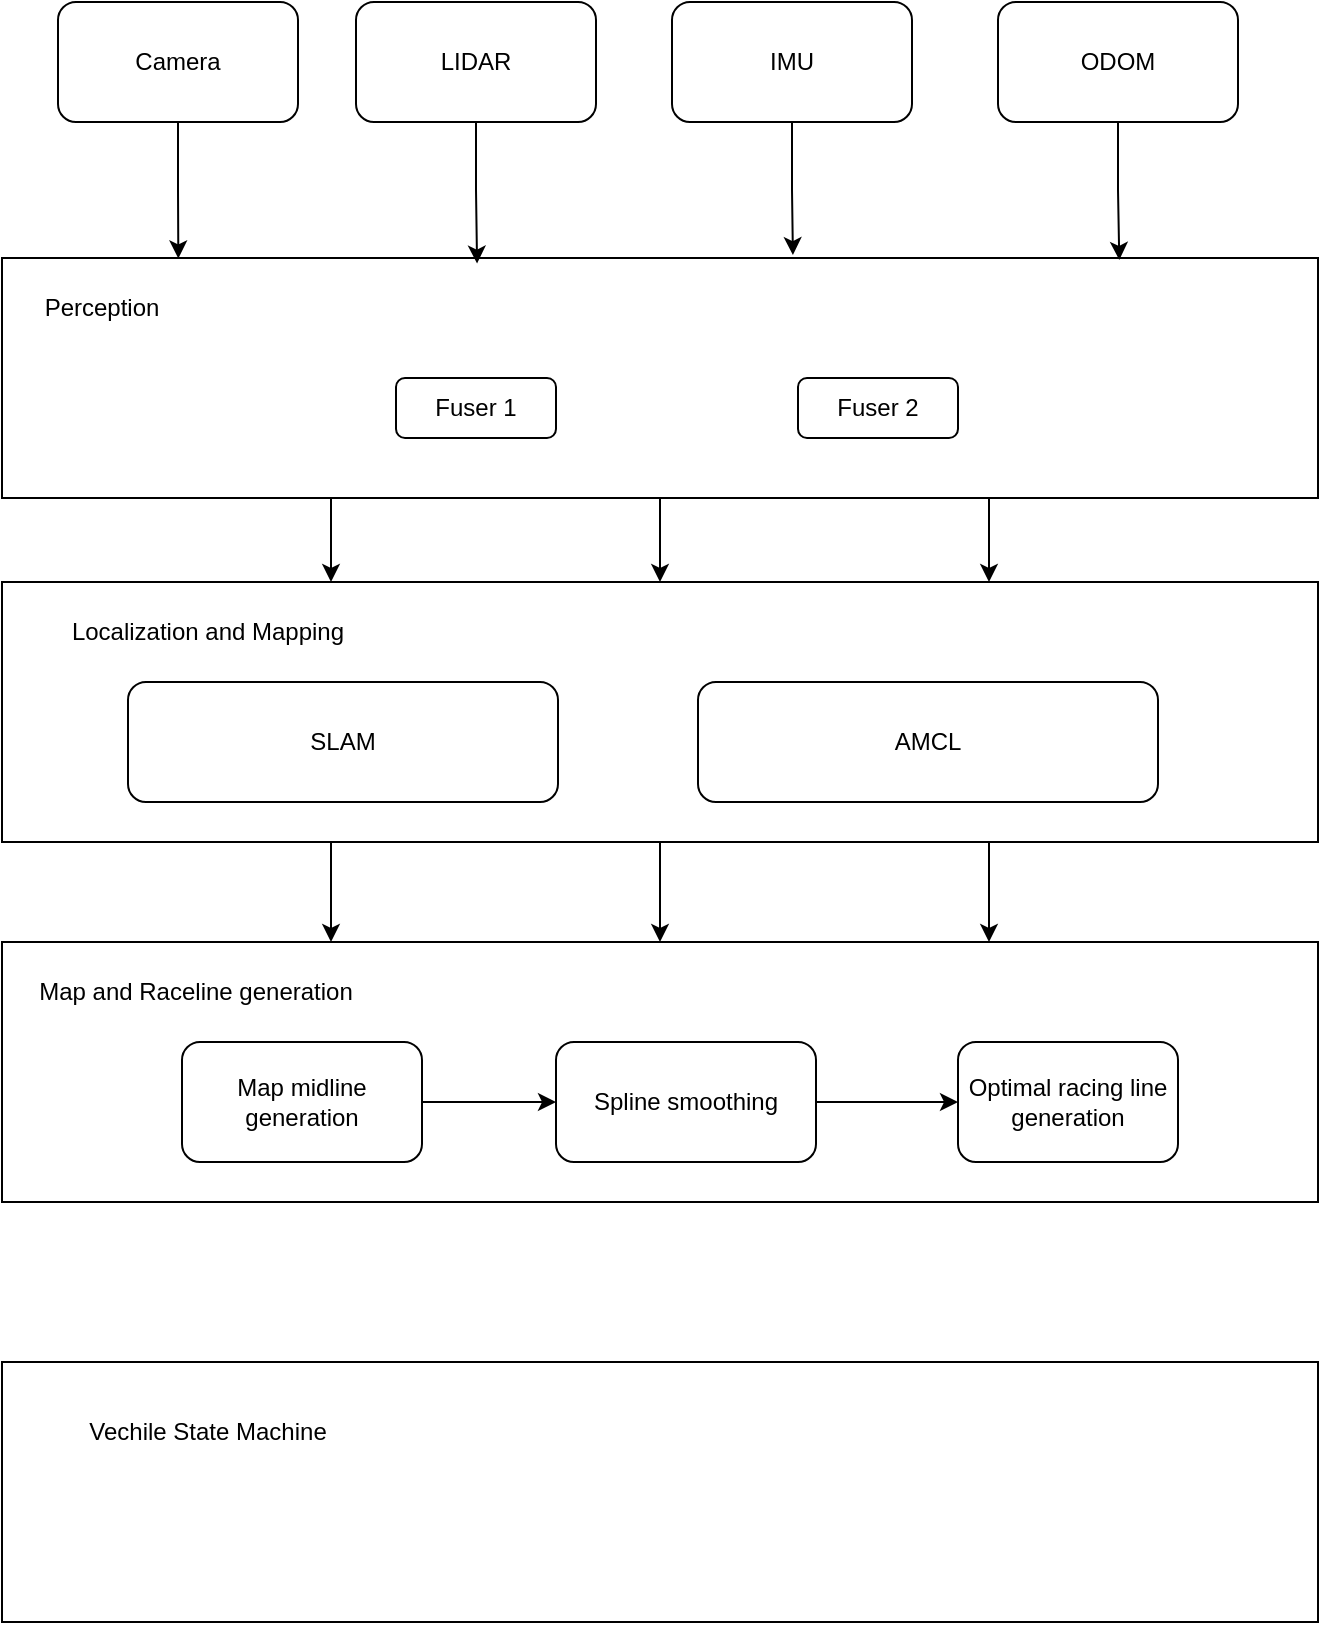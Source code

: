 <mxfile version="28.0.7">
  <diagram name="Page-1" id="QFhNQCTmrUCvf9Rlz2jg">
    <mxGraphModel dx="1158" dy="1694" grid="1" gridSize="10" guides="1" tooltips="1" connect="1" arrows="1" fold="1" page="1" pageScale="1" pageWidth="850" pageHeight="1100" math="0" shadow="0">
      <root>
        <mxCell id="0" />
        <mxCell id="1" parent="0" />
        <mxCell id="Ycwakl5PU_bQsqViQN16-57" style="edgeStyle=orthogonalEdgeStyle;rounded=0;orthogonalLoop=1;jettySize=auto;html=1;exitX=0.25;exitY=1;exitDx=0;exitDy=0;entryX=0.25;entryY=0;entryDx=0;entryDy=0;" parent="1" source="Ycwakl5PU_bQsqViQN16-30" target="Ycwakl5PU_bQsqViQN16-43" edge="1">
          <mxGeometry relative="1" as="geometry" />
        </mxCell>
        <mxCell id="Ycwakl5PU_bQsqViQN16-58" style="edgeStyle=orthogonalEdgeStyle;rounded=0;orthogonalLoop=1;jettySize=auto;html=1;exitX=0.5;exitY=1;exitDx=0;exitDy=0;entryX=0.5;entryY=0;entryDx=0;entryDy=0;" parent="1" source="Ycwakl5PU_bQsqViQN16-30" target="Ycwakl5PU_bQsqViQN16-43" edge="1">
          <mxGeometry relative="1" as="geometry" />
        </mxCell>
        <mxCell id="Ycwakl5PU_bQsqViQN16-59" style="edgeStyle=orthogonalEdgeStyle;rounded=0;orthogonalLoop=1;jettySize=auto;html=1;exitX=0.75;exitY=1;exitDx=0;exitDy=0;entryX=0.75;entryY=0;entryDx=0;entryDy=0;" parent="1" source="Ycwakl5PU_bQsqViQN16-30" target="Ycwakl5PU_bQsqViQN16-43" edge="1">
          <mxGeometry relative="1" as="geometry" />
        </mxCell>
        <mxCell id="Ycwakl5PU_bQsqViQN16-30" value="" style="rounded=0;whiteSpace=wrap;html=1;" parent="1" vertex="1">
          <mxGeometry x="262" y="-242" width="658" height="120" as="geometry" />
        </mxCell>
        <mxCell id="Ycwakl5PU_bQsqViQN16-31" value="Perception" style="text;strokeColor=none;align=center;fillColor=none;html=1;verticalAlign=middle;whiteSpace=wrap;rounded=0;" parent="1" vertex="1">
          <mxGeometry x="272" y="-232" width="80" height="30" as="geometry" />
        </mxCell>
        <mxCell id="Ycwakl5PU_bQsqViQN16-32" value="Camera" style="rounded=1;whiteSpace=wrap;html=1;" parent="1" vertex="1">
          <mxGeometry x="290" y="-370" width="120" height="60" as="geometry" />
        </mxCell>
        <mxCell id="Ycwakl5PU_bQsqViQN16-33" value="LIDAR" style="rounded=1;whiteSpace=wrap;html=1;" parent="1" vertex="1">
          <mxGeometry x="439" y="-370" width="120" height="60" as="geometry" />
        </mxCell>
        <mxCell id="Ycwakl5PU_bQsqViQN16-34" value="IMU" style="rounded=1;whiteSpace=wrap;html=1;" parent="1" vertex="1">
          <mxGeometry x="597" y="-370" width="120" height="60" as="geometry" />
        </mxCell>
        <mxCell id="Ycwakl5PU_bQsqViQN16-38" value="Fuser 1" style="rounded=1;whiteSpace=wrap;html=1;" parent="1" vertex="1">
          <mxGeometry x="459" y="-182" width="80" height="30" as="geometry" />
        </mxCell>
        <mxCell id="Ycwakl5PU_bQsqViQN16-40" value="Fuser 2" style="rounded=1;whiteSpace=wrap;html=1;" parent="1" vertex="1">
          <mxGeometry x="660" y="-182" width="80" height="30" as="geometry" />
        </mxCell>
        <mxCell id="Ycwakl5PU_bQsqViQN16-68" style="edgeStyle=orthogonalEdgeStyle;rounded=0;orthogonalLoop=1;jettySize=auto;html=1;exitX=0.25;exitY=1;exitDx=0;exitDy=0;entryX=0.25;entryY=0;entryDx=0;entryDy=0;" parent="1" source="Ycwakl5PU_bQsqViQN16-43" target="Ycwakl5PU_bQsqViQN16-65" edge="1">
          <mxGeometry relative="1" as="geometry" />
        </mxCell>
        <mxCell id="Ycwakl5PU_bQsqViQN16-69" value="" style="edgeStyle=orthogonalEdgeStyle;rounded=0;orthogonalLoop=1;jettySize=auto;html=1;" parent="1" source="Ycwakl5PU_bQsqViQN16-43" target="Ycwakl5PU_bQsqViQN16-65" edge="1">
          <mxGeometry relative="1" as="geometry" />
        </mxCell>
        <mxCell id="Ycwakl5PU_bQsqViQN16-70" style="edgeStyle=orthogonalEdgeStyle;rounded=0;orthogonalLoop=1;jettySize=auto;html=1;exitX=0.75;exitY=1;exitDx=0;exitDy=0;entryX=0.75;entryY=0;entryDx=0;entryDy=0;" parent="1" source="Ycwakl5PU_bQsqViQN16-43" target="Ycwakl5PU_bQsqViQN16-65" edge="1">
          <mxGeometry relative="1" as="geometry" />
        </mxCell>
        <mxCell id="Ycwakl5PU_bQsqViQN16-43" value="" style="rounded=0;whiteSpace=wrap;html=1;" parent="1" vertex="1">
          <mxGeometry x="262" y="-80" width="658" height="130" as="geometry" />
        </mxCell>
        <mxCell id="Ycwakl5PU_bQsqViQN16-44" value="Localization and Mapping" style="text;strokeColor=none;align=center;fillColor=none;html=1;verticalAlign=middle;whiteSpace=wrap;rounded=0;" parent="1" vertex="1">
          <mxGeometry x="280" y="-70" width="170" height="30" as="geometry" />
        </mxCell>
        <mxCell id="Ycwakl5PU_bQsqViQN16-45" style="edgeStyle=orthogonalEdgeStyle;rounded=0;orthogonalLoop=1;jettySize=auto;html=1;entryX=0.134;entryY=0.002;entryDx=0;entryDy=0;entryPerimeter=0;" parent="1" source="Ycwakl5PU_bQsqViQN16-32" target="Ycwakl5PU_bQsqViQN16-30" edge="1">
          <mxGeometry relative="1" as="geometry" />
        </mxCell>
        <mxCell id="Ycwakl5PU_bQsqViQN16-48" style="edgeStyle=orthogonalEdgeStyle;rounded=0;orthogonalLoop=1;jettySize=auto;html=1;entryX=0.361;entryY=0.023;entryDx=0;entryDy=0;entryPerimeter=0;" parent="1" source="Ycwakl5PU_bQsqViQN16-33" target="Ycwakl5PU_bQsqViQN16-30" edge="1">
          <mxGeometry relative="1" as="geometry" />
        </mxCell>
        <mxCell id="Ycwakl5PU_bQsqViQN16-49" style="edgeStyle=orthogonalEdgeStyle;rounded=0;orthogonalLoop=1;jettySize=auto;html=1;entryX=0.601;entryY=-0.012;entryDx=0;entryDy=0;entryPerimeter=0;" parent="1" source="Ycwakl5PU_bQsqViQN16-34" target="Ycwakl5PU_bQsqViQN16-30" edge="1">
          <mxGeometry relative="1" as="geometry" />
        </mxCell>
        <mxCell id="Ycwakl5PU_bQsqViQN16-50" value="ODOM" style="rounded=1;whiteSpace=wrap;html=1;" parent="1" vertex="1">
          <mxGeometry x="760" y="-370" width="120" height="60" as="geometry" />
        </mxCell>
        <mxCell id="Ycwakl5PU_bQsqViQN16-51" style="edgeStyle=orthogonalEdgeStyle;rounded=0;orthogonalLoop=1;jettySize=auto;html=1;entryX=0.849;entryY=0.008;entryDx=0;entryDy=0;entryPerimeter=0;" parent="1" source="Ycwakl5PU_bQsqViQN16-50" target="Ycwakl5PU_bQsqViQN16-30" edge="1">
          <mxGeometry relative="1" as="geometry" />
        </mxCell>
        <mxCell id="Ycwakl5PU_bQsqViQN16-62" value="SLAM" style="rounded=1;whiteSpace=wrap;html=1;" parent="1" vertex="1">
          <mxGeometry x="325" y="-30" width="215" height="60" as="geometry" />
        </mxCell>
        <mxCell id="Ycwakl5PU_bQsqViQN16-63" value="AMCL" style="rounded=1;whiteSpace=wrap;html=1;" parent="1" vertex="1">
          <mxGeometry x="610" y="-30" width="230" height="60" as="geometry" />
        </mxCell>
        <mxCell id="Ycwakl5PU_bQsqViQN16-65" value="" style="rounded=0;whiteSpace=wrap;html=1;" parent="1" vertex="1">
          <mxGeometry x="262" y="100" width="658" height="130" as="geometry" />
        </mxCell>
        <mxCell id="Ycwakl5PU_bQsqViQN16-66" value="Map and Raceline generation" style="text;html=1;align=center;verticalAlign=middle;whiteSpace=wrap;rounded=0;" parent="1" vertex="1">
          <mxGeometry x="279" y="110" width="160" height="30" as="geometry" />
        </mxCell>
        <mxCell id="Ycwakl5PU_bQsqViQN16-75" style="edgeStyle=orthogonalEdgeStyle;rounded=0;orthogonalLoop=1;jettySize=auto;html=1;exitX=1;exitY=0.5;exitDx=0;exitDy=0;entryX=0;entryY=0.5;entryDx=0;entryDy=0;" parent="1" source="Ycwakl5PU_bQsqViQN16-71" target="Ycwakl5PU_bQsqViQN16-72" edge="1">
          <mxGeometry relative="1" as="geometry" />
        </mxCell>
        <mxCell id="Ycwakl5PU_bQsqViQN16-71" value="Map midline generation" style="rounded=1;whiteSpace=wrap;html=1;" parent="1" vertex="1">
          <mxGeometry x="352" y="150" width="120" height="60" as="geometry" />
        </mxCell>
        <mxCell id="Ycwakl5PU_bQsqViQN16-76" value="" style="edgeStyle=orthogonalEdgeStyle;rounded=0;orthogonalLoop=1;jettySize=auto;html=1;" parent="1" source="Ycwakl5PU_bQsqViQN16-72" target="Ycwakl5PU_bQsqViQN16-73" edge="1">
          <mxGeometry relative="1" as="geometry" />
        </mxCell>
        <mxCell id="Ycwakl5PU_bQsqViQN16-72" value="Spline smoothing" style="rounded=1;whiteSpace=wrap;html=1;" parent="1" vertex="1">
          <mxGeometry x="539" y="150" width="130" height="60" as="geometry" />
        </mxCell>
        <mxCell id="Ycwakl5PU_bQsqViQN16-73" value="Optimal racing line generation" style="rounded=1;whiteSpace=wrap;html=1;" parent="1" vertex="1">
          <mxGeometry x="740" y="150" width="110" height="60" as="geometry" />
        </mxCell>
        <mxCell id="Ycwakl5PU_bQsqViQN16-78" value="" style="rounded=0;whiteSpace=wrap;html=1;" parent="1" vertex="1">
          <mxGeometry x="262" y="310" width="658" height="130" as="geometry" />
        </mxCell>
        <mxCell id="Ycwakl5PU_bQsqViQN16-79" value="Vechile State Machine" style="text;html=1;align=center;verticalAlign=middle;whiteSpace=wrap;rounded=0;" parent="1" vertex="1">
          <mxGeometry x="285" y="330" width="160" height="30" as="geometry" />
        </mxCell>
      </root>
    </mxGraphModel>
  </diagram>
</mxfile>
